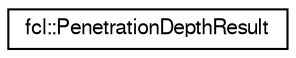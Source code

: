digraph "Graphical Class Hierarchy"
{
  edge [fontname="FreeSans",fontsize="10",labelfontname="FreeSans",labelfontsize="10"];
  node [fontname="FreeSans",fontsize="10",shape=record];
  rankdir="LR";
  Node1 [label="fcl::PenetrationDepthResult",height=0.2,width=0.4,color="black", fillcolor="white", style="filled",URL="$a00145.html"];
}
